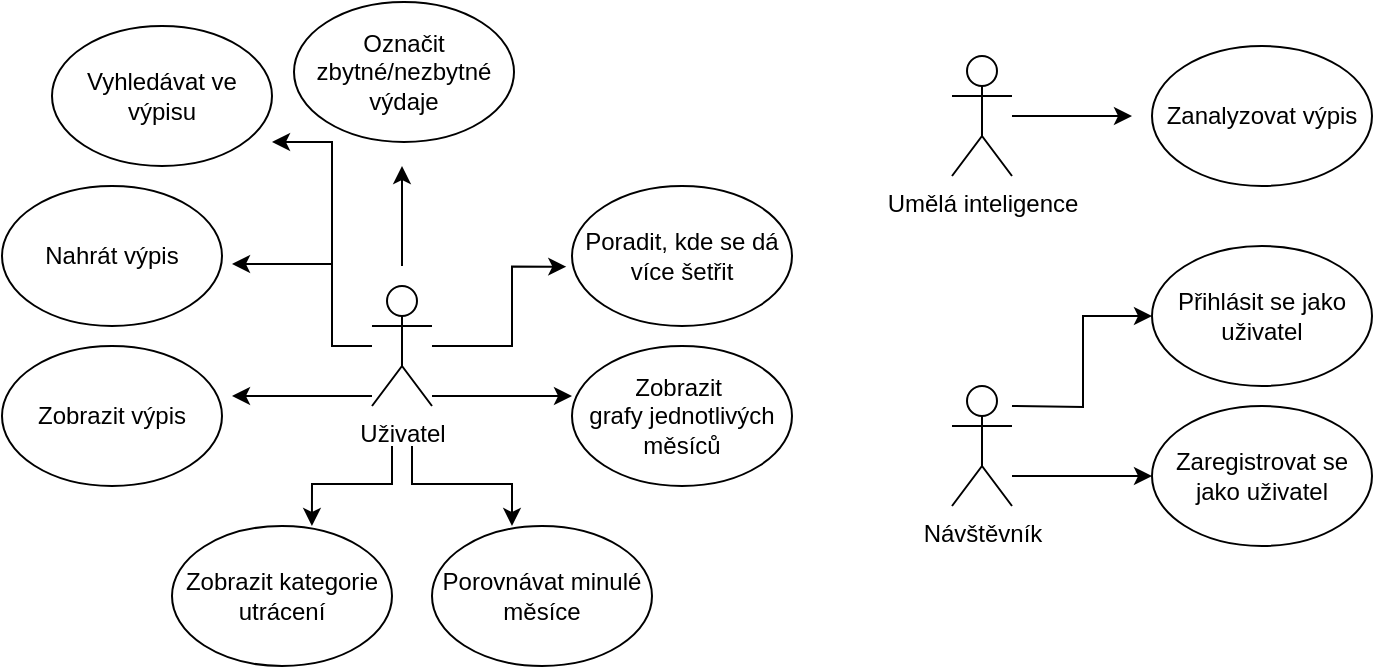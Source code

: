 <mxfile>
    <diagram id="8CBz-PNe3THxaDGd3vv1" name="Page-1">
        <mxGraphModel dx="1373" dy="910" grid="1" gridSize="10" guides="1" tooltips="1" connect="1" arrows="1" fold="1" page="1" pageScale="1" pageWidth="850" pageHeight="1100" math="0" shadow="0">
            <root>
                <mxCell id="0"/>
                <mxCell id="1" parent="0"/>
                <mxCell id="2" value="Uživatel" style="shape=umlActor;verticalLabelPosition=bottom;verticalAlign=top;html=1;" parent="1" vertex="1">
                    <mxGeometry x="230" y="170" width="30" height="60" as="geometry"/>
                </mxCell>
                <mxCell id="4" value="" style="endArrow=classic;html=1;edgeStyle=orthogonalEdgeStyle;rounded=0;" parent="1" edge="1">
                    <mxGeometry width="50" height="50" relative="1" as="geometry">
                        <mxPoint x="230" y="200" as="sourcePoint"/>
                        <mxPoint x="160" y="159" as="targetPoint"/>
                        <Array as="points">
                            <mxPoint x="230" y="200"/>
                            <mxPoint x="210" y="200"/>
                            <mxPoint x="210" y="159"/>
                        </Array>
                    </mxGeometry>
                </mxCell>
                <mxCell id="18" value="" style="endArrow=classic;html=1;edgeStyle=orthogonalEdgeStyle;rounded=0;" parent="1" edge="1">
                    <mxGeometry width="50" height="50" relative="1" as="geometry">
                        <mxPoint x="260" y="225.01" as="sourcePoint"/>
                        <mxPoint x="330" y="225" as="targetPoint"/>
                        <Array as="points">
                            <mxPoint x="260" y="225.01"/>
                        </Array>
                    </mxGeometry>
                </mxCell>
                <mxCell id="5" value="Nahrát výpis" style="ellipse;whiteSpace=wrap;html=1;" parent="1" vertex="1">
                    <mxGeometry x="45" y="120" width="110" height="70" as="geometry"/>
                </mxCell>
                <mxCell id="6" value="Zobrazit výpis" style="ellipse;whiteSpace=wrap;html=1;" parent="1" vertex="1">
                    <mxGeometry x="45" y="200" width="110" height="70" as="geometry"/>
                </mxCell>
                <mxCell id="8" value="Zanalyzovat výpis" style="ellipse;whiteSpace=wrap;html=1;" parent="1" vertex="1">
                    <mxGeometry x="620" y="50" width="110" height="70" as="geometry"/>
                </mxCell>
                <mxCell id="10" style="edgeStyle=orthogonalEdgeStyle;rounded=0;html=1;" parent="1" source="9" edge="1">
                    <mxGeometry relative="1" as="geometry">
                        <mxPoint x="610" y="85" as="targetPoint"/>
                    </mxGeometry>
                </mxCell>
                <mxCell id="9" value="Umělá inteligence" style="shape=umlActor;verticalLabelPosition=bottom;verticalAlign=top;html=1;" parent="1" vertex="1">
                    <mxGeometry x="520" y="55" width="30" height="60" as="geometry"/>
                </mxCell>
                <mxCell id="11" value="Zobrazit kategorie&lt;br&gt;utrácení" style="ellipse;whiteSpace=wrap;html=1;" parent="1" vertex="1">
                    <mxGeometry x="130" y="290" width="110" height="70" as="geometry"/>
                </mxCell>
                <mxCell id="12" value="Porovnávat minulé měsíce" style="ellipse;whiteSpace=wrap;html=1;" parent="1" vertex="1">
                    <mxGeometry x="260" y="290" width="110" height="70" as="geometry"/>
                </mxCell>
                <mxCell id="13" value="Zobrazit&amp;nbsp;&lt;br&gt;grafy jednotlivých měsíců" style="ellipse;whiteSpace=wrap;html=1;" parent="1" vertex="1">
                    <mxGeometry x="330" y="200" width="110" height="70" as="geometry"/>
                </mxCell>
                <mxCell id="14" value="Poradit, kde se dá více šetřit" style="ellipse;whiteSpace=wrap;html=1;" parent="1" vertex="1">
                    <mxGeometry x="330" y="120" width="110" height="70" as="geometry"/>
                </mxCell>
                <mxCell id="15" value="" style="endArrow=classic;html=1;edgeStyle=orthogonalEdgeStyle;rounded=0;" parent="1" edge="1">
                    <mxGeometry width="50" height="50" relative="1" as="geometry">
                        <mxPoint x="230" y="224.99" as="sourcePoint"/>
                        <mxPoint x="160" y="225" as="targetPoint"/>
                        <Array as="points">
                            <mxPoint x="160" y="225"/>
                        </Array>
                    </mxGeometry>
                </mxCell>
                <mxCell id="16" value="" style="endArrow=classic;html=1;edgeStyle=orthogonalEdgeStyle;rounded=0;entryX=0.636;entryY=0;entryDx=0;entryDy=0;entryPerimeter=0;" parent="1" target="11" edge="1">
                    <mxGeometry width="50" height="50" relative="1" as="geometry">
                        <mxPoint x="240" y="250" as="sourcePoint"/>
                        <mxPoint x="200" y="269" as="targetPoint"/>
                        <Array as="points">
                            <mxPoint x="240" y="269"/>
                            <mxPoint x="200" y="269"/>
                        </Array>
                    </mxGeometry>
                </mxCell>
                <mxCell id="19" value="" style="endArrow=classic;html=1;edgeStyle=orthogonalEdgeStyle;rounded=0;entryX=-0.026;entryY=0.576;entryDx=0;entryDy=0;entryPerimeter=0;" parent="1" source="2" target="14" edge="1">
                    <mxGeometry width="50" height="50" relative="1" as="geometry">
                        <mxPoint x="270" y="201" as="sourcePoint"/>
                        <mxPoint x="320" y="160" as="targetPoint"/>
                        <Array as="points">
                            <mxPoint x="300" y="200"/>
                            <mxPoint x="300" y="160"/>
                        </Array>
                    </mxGeometry>
                </mxCell>
                <mxCell id="17" value="" style="endArrow=classic;html=1;edgeStyle=orthogonalEdgeStyle;rounded=0;" parent="1" edge="1">
                    <mxGeometry width="50" height="50" relative="1" as="geometry">
                        <mxPoint x="250" y="250" as="sourcePoint"/>
                        <mxPoint x="300" y="290" as="targetPoint"/>
                        <Array as="points">
                            <mxPoint x="250" y="269"/>
                            <mxPoint x="300" y="269"/>
                            <mxPoint x="300" y="290"/>
                        </Array>
                    </mxGeometry>
                </mxCell>
                <mxCell id="20" value="Označit zbytné/nezbytné výdaje" style="ellipse;whiteSpace=wrap;html=1;" parent="1" vertex="1">
                    <mxGeometry x="191" y="28" width="110" height="70" as="geometry"/>
                </mxCell>
                <mxCell id="21" value="" style="endArrow=classic;html=1;edgeStyle=orthogonalEdgeStyle;rounded=0;" parent="1" edge="1">
                    <mxGeometry width="50" height="50" relative="1" as="geometry">
                        <mxPoint x="245" y="160" as="sourcePoint"/>
                        <mxPoint x="245" y="110" as="targetPoint"/>
                        <Array as="points">
                            <mxPoint x="245" y="160"/>
                        </Array>
                    </mxGeometry>
                </mxCell>
                <mxCell id="22" value="Návštěvník" style="shape=umlActor;verticalLabelPosition=bottom;verticalAlign=top;html=1;" parent="1" vertex="1">
                    <mxGeometry x="520" y="220" width="30" height="60" as="geometry"/>
                </mxCell>
                <mxCell id="23" value="Přihlásit se jako uživatel" style="ellipse;whiteSpace=wrap;html=1;" parent="1" vertex="1">
                    <mxGeometry x="620" y="150" width="110" height="70" as="geometry"/>
                </mxCell>
                <mxCell id="24" value="Zaregistrovat se jako uživatel" style="ellipse;whiteSpace=wrap;html=1;" parent="1" vertex="1">
                    <mxGeometry x="620" y="230" width="110" height="70" as="geometry"/>
                </mxCell>
                <mxCell id="25" style="edgeStyle=orthogonalEdgeStyle;rounded=0;html=1;entryX=0;entryY=0.5;entryDx=0;entryDy=0;" parent="1" target="23" edge="1">
                    <mxGeometry relative="1" as="geometry">
                        <mxPoint x="590" y="180" as="targetPoint"/>
                        <mxPoint x="550" y="230" as="sourcePoint"/>
                    </mxGeometry>
                </mxCell>
                <mxCell id="26" style="edgeStyle=orthogonalEdgeStyle;rounded=0;html=1;" parent="1" edge="1">
                    <mxGeometry relative="1" as="geometry">
                        <mxPoint x="620" y="265" as="targetPoint"/>
                        <mxPoint x="550" y="265" as="sourcePoint"/>
                    </mxGeometry>
                </mxCell>
                <mxCell id="27" value="Vyhledávat ve výpisu" style="ellipse;whiteSpace=wrap;html=1;" parent="1" vertex="1">
                    <mxGeometry x="70" y="40" width="110" height="70" as="geometry"/>
                </mxCell>
                <mxCell id="28" value="" style="endArrow=classic;html=1;edgeStyle=orthogonalEdgeStyle;rounded=0;" parent="1" edge="1">
                    <mxGeometry width="50" height="50" relative="1" as="geometry">
                        <mxPoint x="210" y="168" as="sourcePoint"/>
                        <mxPoint x="180" y="98" as="targetPoint"/>
                        <Array as="points">
                            <mxPoint x="210" y="98"/>
                        </Array>
                    </mxGeometry>
                </mxCell>
            </root>
        </mxGraphModel>
    </diagram>
</mxfile>